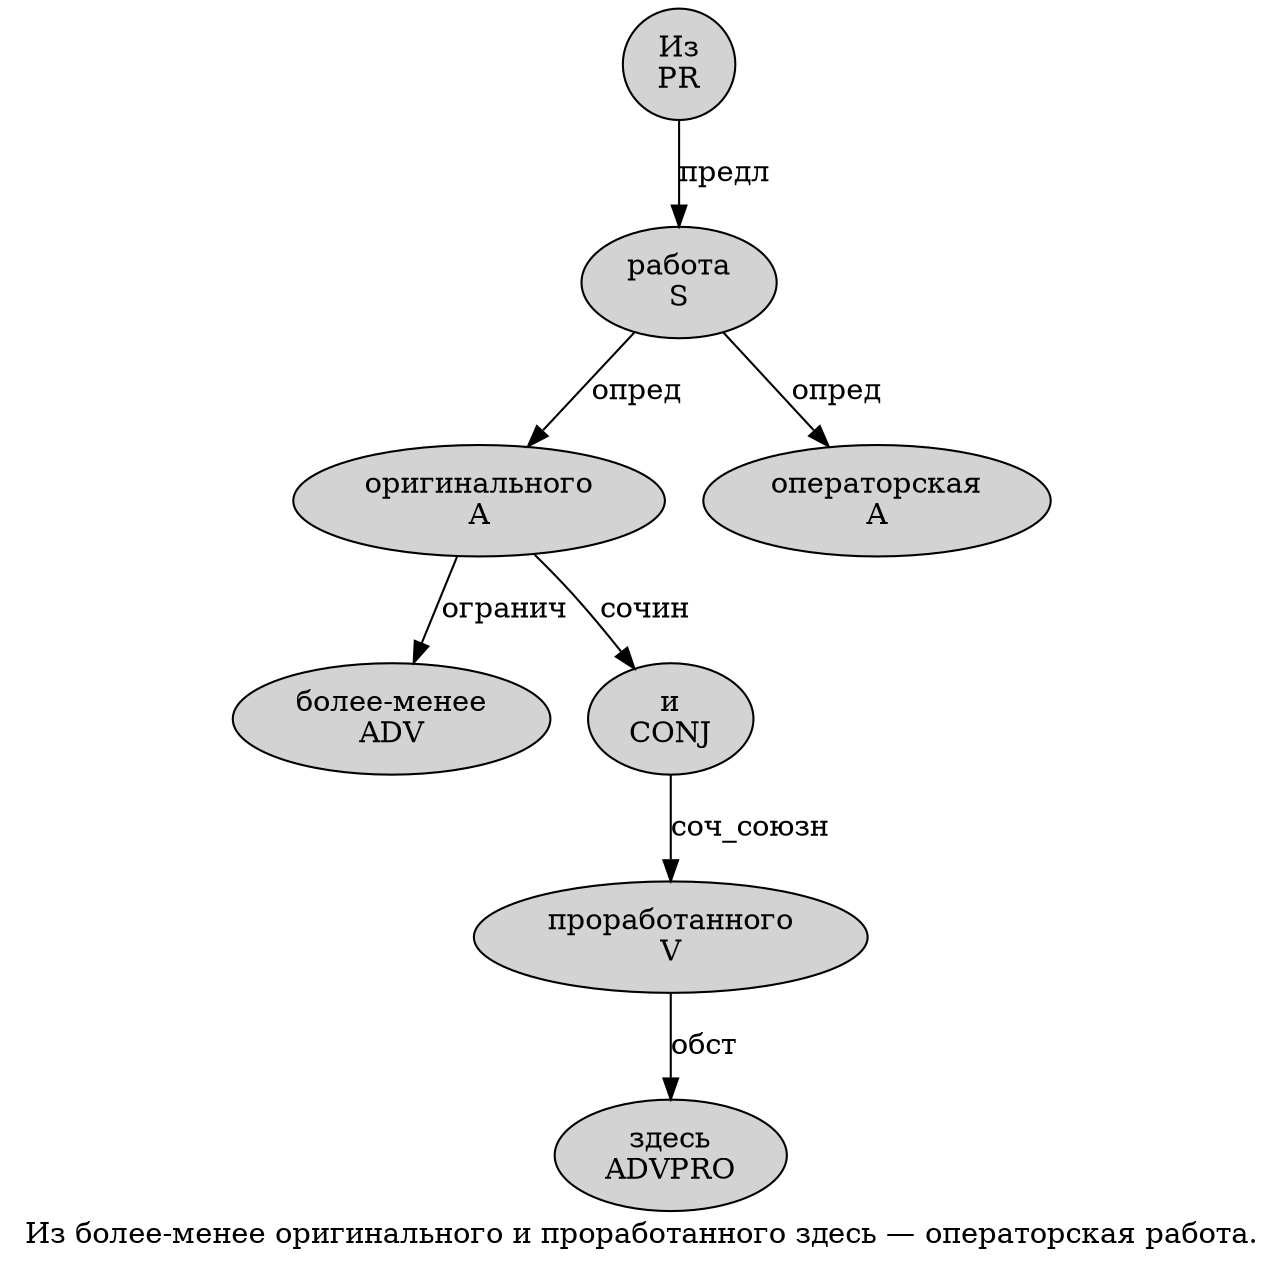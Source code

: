 digraph SENTENCE_4228 {
	graph [label="Из более-менее оригинального и проработанного здесь — операторская работа."]
	node [style=filled]
		0 [label="Из
PR" color="" fillcolor=lightgray penwidth=1 shape=ellipse]
		1 [label="более-менее
ADV" color="" fillcolor=lightgray penwidth=1 shape=ellipse]
		2 [label="оригинального
A" color="" fillcolor=lightgray penwidth=1 shape=ellipse]
		3 [label="и
CONJ" color="" fillcolor=lightgray penwidth=1 shape=ellipse]
		4 [label="проработанного
V" color="" fillcolor=lightgray penwidth=1 shape=ellipse]
		5 [label="здесь
ADVPRO" color="" fillcolor=lightgray penwidth=1 shape=ellipse]
		7 [label="операторская
A" color="" fillcolor=lightgray penwidth=1 shape=ellipse]
		8 [label="работа
S" color="" fillcolor=lightgray penwidth=1 shape=ellipse]
			8 -> 2 [label="опред"]
			8 -> 7 [label="опред"]
			0 -> 8 [label="предл"]
			2 -> 1 [label="огранич"]
			2 -> 3 [label="сочин"]
			3 -> 4 [label="соч_союзн"]
			4 -> 5 [label="обст"]
}